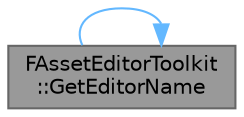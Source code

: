 digraph "FAssetEditorToolkit::GetEditorName"
{
 // INTERACTIVE_SVG=YES
 // LATEX_PDF_SIZE
  bgcolor="transparent";
  edge [fontname=Helvetica,fontsize=10,labelfontname=Helvetica,labelfontsize=10];
  node [fontname=Helvetica,fontsize=10,shape=box,height=0.2,width=0.4];
  rankdir="LR";
  Node1 [id="Node000001",label="FAssetEditorToolkit\l::GetEditorName",height=0.2,width=0.4,color="gray40", fillcolor="grey60", style="filled", fontcolor="black",tooltip="IAssetEditorInstance interface."];
  Node1 -> Node1 [id="edge1_Node000001_Node000001",color="steelblue1",style="solid",tooltip=" "];
}
